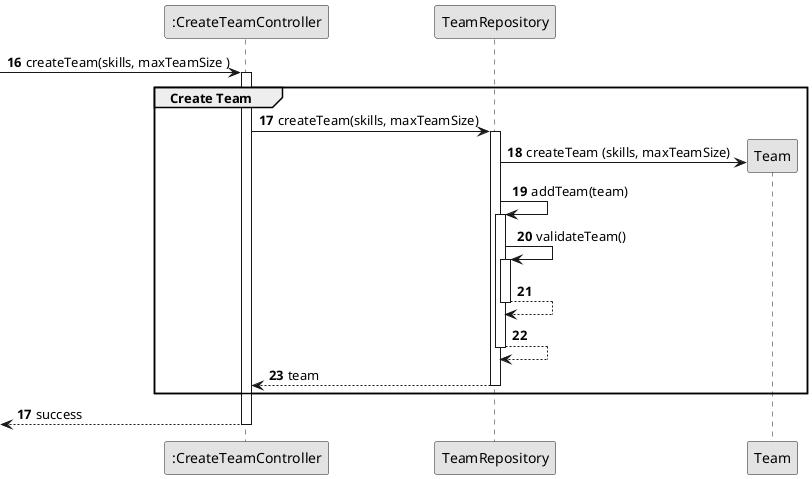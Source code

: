 @startuml
skinparam monochrome true
skinparam packageStyle rectangle
skinparam shadowing false

participant ":CreateTeamController" as CTRL

autonumber 16
-> CTRL: createTeam(skills, maxTeamSize )

activate CTRL
    group Create Team

        CTRL -> TeamRepository: createTeam(skills, maxTeamSize)
                        activate TeamRepository

                        TeamRepository -> Team**: createTeam (skills, maxTeamSize)

                            TeamRepository -> TeamRepository: addTeam(team)
                            activate TeamRepository
                                TeamRepository -> TeamRepository: validateTeam()
                                activate TeamRepository
                                    TeamRepository --> TeamRepository
                                    deactivate TeamRepository

                            TeamRepository --> TeamRepository
                        deactivate TeamRepository

                    TeamRepository --> CTRL: team
                    deactivate TeamRepository
    end

    autonumber 17
    <-- CTRL : success
deactivate CTRL


@enduml